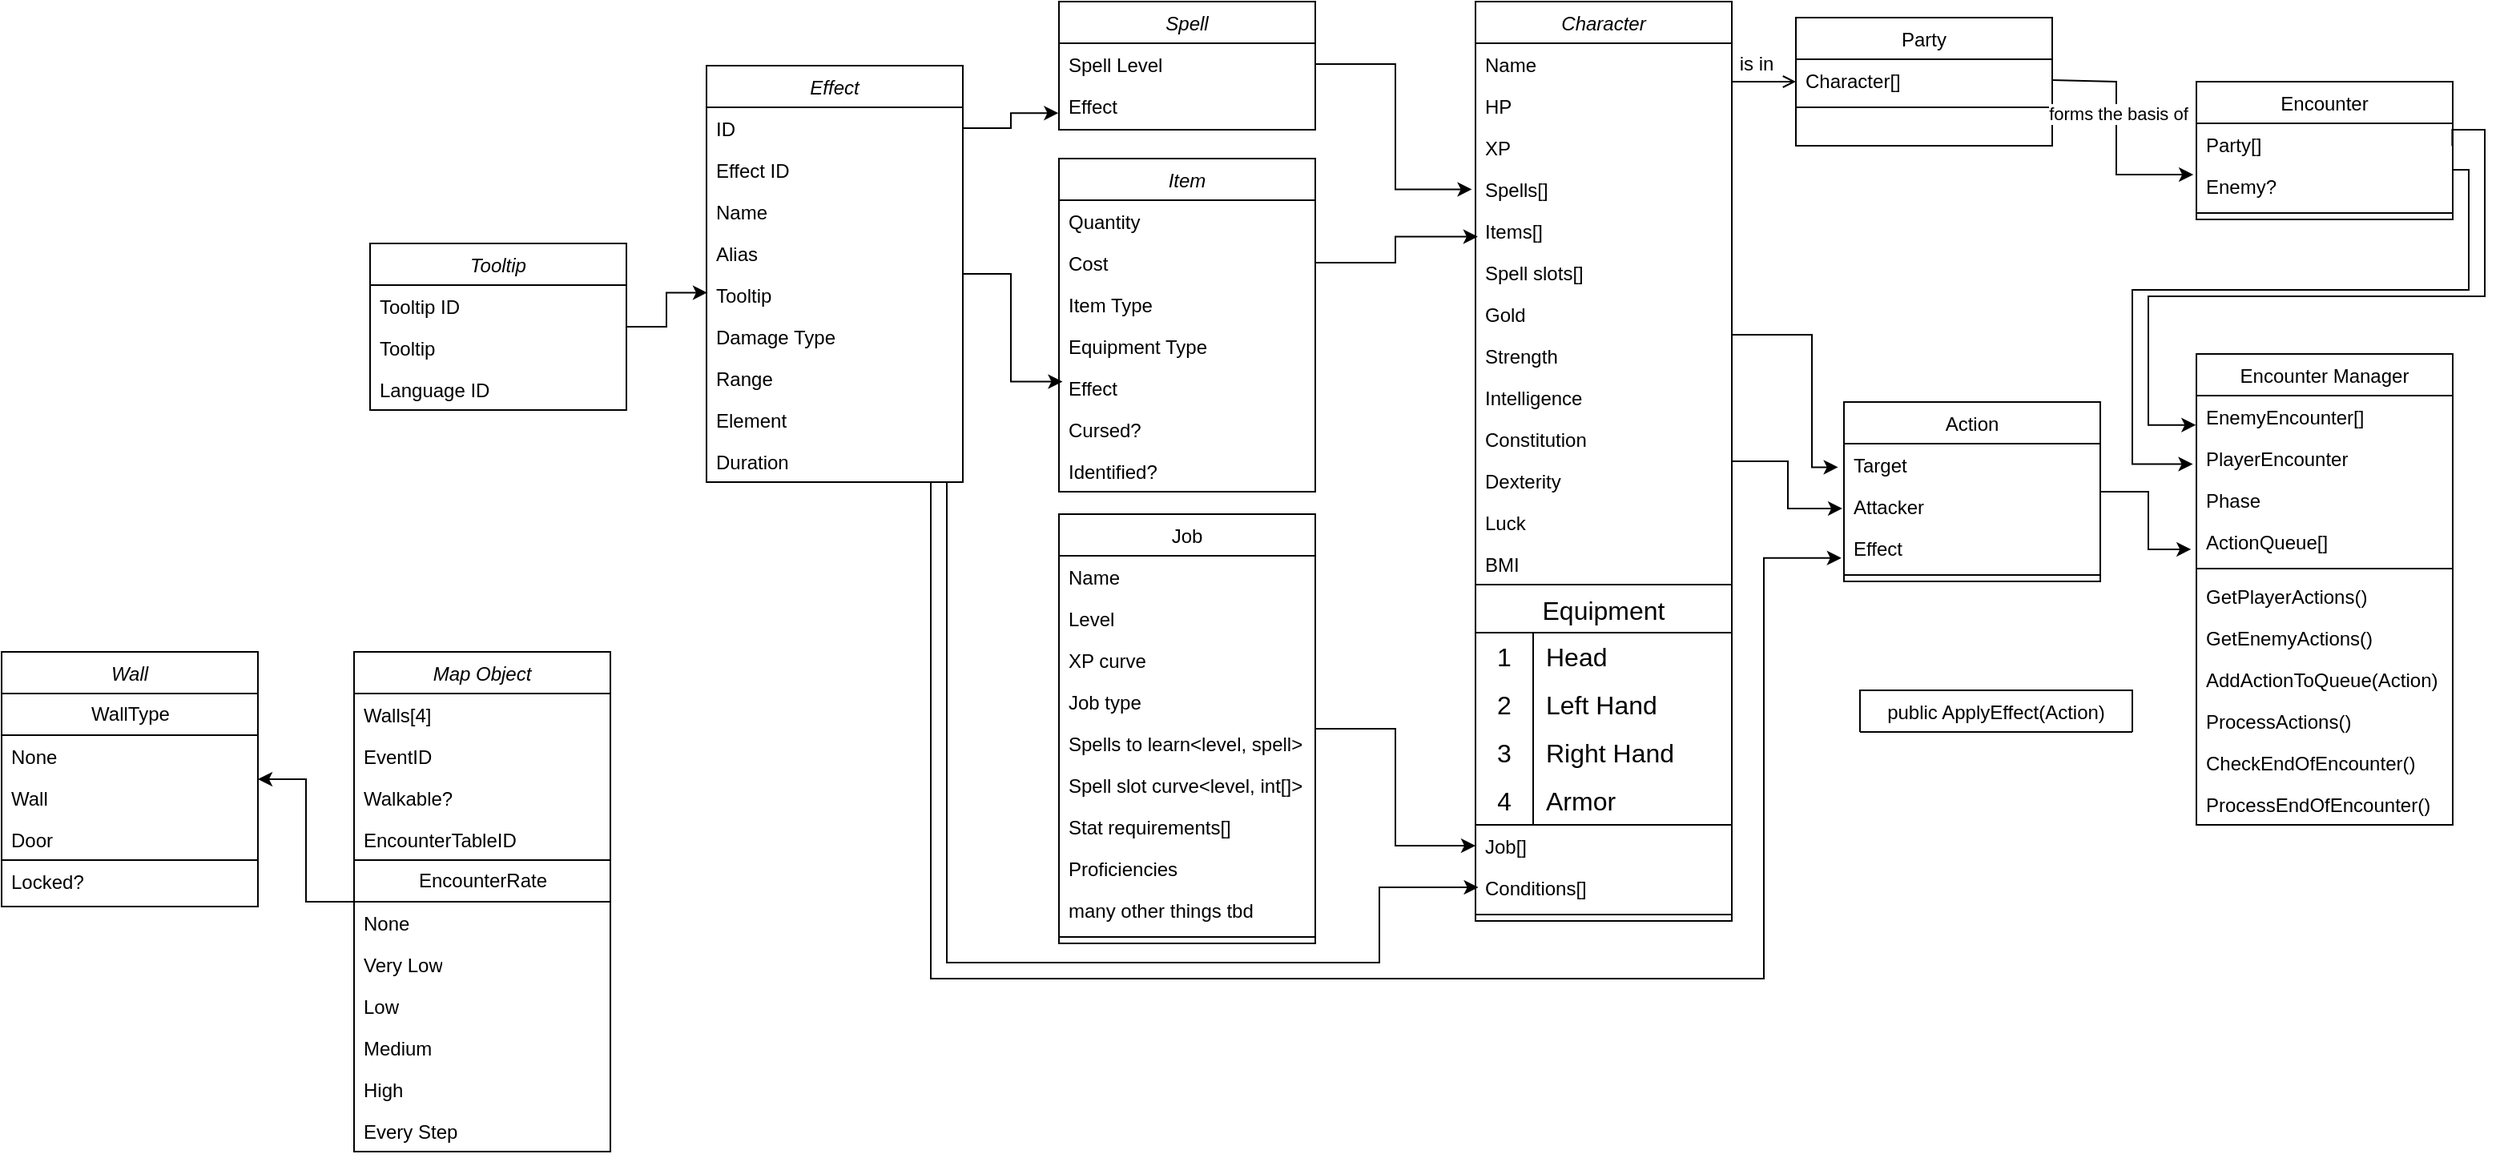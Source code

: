 <mxfile version="23.1.0" type="github">
  <diagram id="C5RBs43oDa-KdzZeNtuy" name="Page-1">
    <mxGraphModel dx="2763" dy="753" grid="1" gridSize="10" guides="1" tooltips="1" connect="1" arrows="1" fold="1" page="1" pageScale="1" pageWidth="1169" pageHeight="827" math="0" shadow="0">
      <root>
        <mxCell id="WIyWlLk6GJQsqaUBKTNV-0" />
        <mxCell id="WIyWlLk6GJQsqaUBKTNV-1" parent="WIyWlLk6GJQsqaUBKTNV-0" />
        <mxCell id="kAfbBVcelFfgUItaeeeh-34" value="" style="edgeStyle=orthogonalEdgeStyle;rounded=0;orthogonalLoop=1;jettySize=auto;html=1;entryX=-0.006;entryY=0.557;entryDx=0;entryDy=0;entryPerimeter=0;" parent="WIyWlLk6GJQsqaUBKTNV-1" source="zkfFHV4jXpPFQw0GAbJ--0" target="vb6jrs5IUjTv4NliVe9F-74" edge="1">
          <mxGeometry relative="1" as="geometry" />
        </mxCell>
        <mxCell id="zkfFHV4jXpPFQw0GAbJ--0" value="Character" style="swimlane;fontStyle=2;align=center;verticalAlign=top;childLayout=stackLayout;horizontal=1;startSize=26;horizontalStack=0;resizeParent=1;resizeLast=0;collapsible=1;marginBottom=0;rounded=0;shadow=0;strokeWidth=1;" parent="WIyWlLk6GJQsqaUBKTNV-1" vertex="1">
          <mxGeometry x="610" y="20" width="160" height="574" as="geometry">
            <mxRectangle x="230" y="140" width="160" height="26" as="alternateBounds" />
          </mxGeometry>
        </mxCell>
        <mxCell id="zkfFHV4jXpPFQw0GAbJ--1" value="Name" style="text;align=left;verticalAlign=top;spacingLeft=4;spacingRight=4;overflow=hidden;rotatable=0;points=[[0,0.5],[1,0.5]];portConstraint=eastwest;" parent="zkfFHV4jXpPFQw0GAbJ--0" vertex="1">
          <mxGeometry y="26" width="160" height="26" as="geometry" />
        </mxCell>
        <mxCell id="zkfFHV4jXpPFQw0GAbJ--3" value="HP" style="text;align=left;verticalAlign=top;spacingLeft=4;spacingRight=4;overflow=hidden;rotatable=0;points=[[0,0.5],[1,0.5]];portConstraint=eastwest;rounded=0;shadow=0;html=0;" parent="zkfFHV4jXpPFQw0GAbJ--0" vertex="1">
          <mxGeometry y="52" width="160" height="26" as="geometry" />
        </mxCell>
        <mxCell id="s6peUfzYlRtZKPLBhTE2-12" value="XP" style="text;align=left;verticalAlign=top;spacingLeft=4;spacingRight=4;overflow=hidden;rotatable=0;points=[[0,0.5],[1,0.5]];portConstraint=eastwest;rounded=0;shadow=0;html=0;" parent="zkfFHV4jXpPFQw0GAbJ--0" vertex="1">
          <mxGeometry y="78" width="160" height="26" as="geometry" />
        </mxCell>
        <mxCell id="s6peUfzYlRtZKPLBhTE2-15" value="Spells[]" style="text;align=left;verticalAlign=top;spacingLeft=4;spacingRight=4;overflow=hidden;rotatable=0;points=[[0,0.5],[1,0.5]];portConstraint=eastwest;rounded=0;shadow=0;html=0;" parent="zkfFHV4jXpPFQw0GAbJ--0" vertex="1">
          <mxGeometry y="104" width="160" height="26" as="geometry" />
        </mxCell>
        <mxCell id="s6peUfzYlRtZKPLBhTE2-1" value="Items[]" style="text;align=left;verticalAlign=top;spacingLeft=4;spacingRight=4;overflow=hidden;rotatable=0;points=[[0,0.5],[1,0.5]];portConstraint=eastwest;rounded=0;shadow=0;html=0;" parent="zkfFHV4jXpPFQw0GAbJ--0" vertex="1">
          <mxGeometry y="130" width="160" height="26" as="geometry" />
        </mxCell>
        <mxCell id="s6peUfzYlRtZKPLBhTE2-16" value="Spell slots[]" style="text;align=left;verticalAlign=top;spacingLeft=4;spacingRight=4;overflow=hidden;rotatable=0;points=[[0,0.5],[1,0.5]];portConstraint=eastwest;rounded=0;shadow=0;html=0;" parent="zkfFHV4jXpPFQw0GAbJ--0" vertex="1">
          <mxGeometry y="156" width="160" height="26" as="geometry" />
        </mxCell>
        <mxCell id="vb6jrs5IUjTv4NliVe9F-82" value="Gold" style="text;align=left;verticalAlign=top;spacingLeft=4;spacingRight=4;overflow=hidden;rotatable=0;points=[[0,0.5],[1,0.5]];portConstraint=eastwest;rounded=0;shadow=0;html=0;" parent="zkfFHV4jXpPFQw0GAbJ--0" vertex="1">
          <mxGeometry y="182" width="160" height="26" as="geometry" />
        </mxCell>
        <mxCell id="s6peUfzYlRtZKPLBhTE2-17" value="Strength" style="text;align=left;verticalAlign=top;spacingLeft=4;spacingRight=4;overflow=hidden;rotatable=0;points=[[0,0.5],[1,0.5]];portConstraint=eastwest;rounded=0;shadow=0;html=0;" parent="zkfFHV4jXpPFQw0GAbJ--0" vertex="1">
          <mxGeometry y="208" width="160" height="26" as="geometry" />
        </mxCell>
        <mxCell id="s6peUfzYlRtZKPLBhTE2-18" value="Intelligence" style="text;align=left;verticalAlign=top;spacingLeft=4;spacingRight=4;overflow=hidden;rotatable=0;points=[[0,0.5],[1,0.5]];portConstraint=eastwest;rounded=0;shadow=0;html=0;" parent="zkfFHV4jXpPFQw0GAbJ--0" vertex="1">
          <mxGeometry y="234" width="160" height="26" as="geometry" />
        </mxCell>
        <mxCell id="s6peUfzYlRtZKPLBhTE2-19" value="Constitution" style="text;align=left;verticalAlign=top;spacingLeft=4;spacingRight=4;overflow=hidden;rotatable=0;points=[[0,0.5],[1,0.5]];portConstraint=eastwest;rounded=0;shadow=0;html=0;" parent="zkfFHV4jXpPFQw0GAbJ--0" vertex="1">
          <mxGeometry y="260" width="160" height="26" as="geometry" />
        </mxCell>
        <mxCell id="vb6jrs5IUjTv4NliVe9F-0" value="Dexterity" style="text;align=left;verticalAlign=top;spacingLeft=4;spacingRight=4;overflow=hidden;rotatable=0;points=[[0,0.5],[1,0.5]];portConstraint=eastwest;rounded=0;shadow=0;html=0;" parent="zkfFHV4jXpPFQw0GAbJ--0" vertex="1">
          <mxGeometry y="286" width="160" height="26" as="geometry" />
        </mxCell>
        <mxCell id="vb6jrs5IUjTv4NliVe9F-84" value="Luck" style="text;align=left;verticalAlign=top;spacingLeft=4;spacingRight=4;overflow=hidden;rotatable=0;points=[[0,0.5],[1,0.5]];portConstraint=eastwest;rounded=0;shadow=0;html=0;" parent="zkfFHV4jXpPFQw0GAbJ--0" vertex="1">
          <mxGeometry y="312" width="160" height="26" as="geometry" />
        </mxCell>
        <mxCell id="kAfbBVcelFfgUItaeeeh-66" value="BMI" style="text;align=left;verticalAlign=top;spacingLeft=4;spacingRight=4;overflow=hidden;rotatable=0;points=[[0,0.5],[1,0.5]];portConstraint=eastwest;rounded=0;shadow=0;html=0;" parent="zkfFHV4jXpPFQw0GAbJ--0" vertex="1">
          <mxGeometry y="338" width="160" height="26" as="geometry" />
        </mxCell>
        <mxCell id="vb6jrs5IUjTv4NliVe9F-31" value="Equipment" style="shape=table;startSize=30;container=1;collapsible=0;childLayout=tableLayout;fixedRows=1;rowLines=0;fontStyle=0;strokeColor=default;fontSize=16;" parent="zkfFHV4jXpPFQw0GAbJ--0" vertex="1">
          <mxGeometry y="364" width="160" height="150" as="geometry" />
        </mxCell>
        <mxCell id="vb6jrs5IUjTv4NliVe9F-32" value="" style="shape=tableRow;horizontal=0;startSize=0;swimlaneHead=0;swimlaneBody=0;top=0;left=0;bottom=0;right=0;collapsible=0;dropTarget=0;fillColor=none;points=[[0,0.5],[1,0.5]];portConstraint=eastwest;strokeColor=inherit;fontSize=16;" parent="vb6jrs5IUjTv4NliVe9F-31" vertex="1">
          <mxGeometry y="30" width="160" height="30" as="geometry" />
        </mxCell>
        <mxCell id="vb6jrs5IUjTv4NliVe9F-33" value="1" style="shape=partialRectangle;html=1;whiteSpace=wrap;connectable=0;fillColor=none;top=0;left=0;bottom=0;right=0;overflow=hidden;pointerEvents=1;strokeColor=inherit;fontSize=16;" parent="vb6jrs5IUjTv4NliVe9F-32" vertex="1">
          <mxGeometry width="36" height="30" as="geometry">
            <mxRectangle width="36" height="30" as="alternateBounds" />
          </mxGeometry>
        </mxCell>
        <mxCell id="vb6jrs5IUjTv4NliVe9F-34" value="Head" style="shape=partialRectangle;html=1;whiteSpace=wrap;connectable=0;fillColor=none;top=0;left=0;bottom=0;right=0;align=left;spacingLeft=6;overflow=hidden;strokeColor=inherit;fontSize=16;" parent="vb6jrs5IUjTv4NliVe9F-32" vertex="1">
          <mxGeometry x="36" width="124" height="30" as="geometry">
            <mxRectangle width="124" height="30" as="alternateBounds" />
          </mxGeometry>
        </mxCell>
        <mxCell id="vb6jrs5IUjTv4NliVe9F-35" value="" style="shape=tableRow;horizontal=0;startSize=0;swimlaneHead=0;swimlaneBody=0;top=0;left=0;bottom=0;right=0;collapsible=0;dropTarget=0;fillColor=none;points=[[0,0.5],[1,0.5]];portConstraint=eastwest;strokeColor=inherit;fontSize=16;" parent="vb6jrs5IUjTv4NliVe9F-31" vertex="1">
          <mxGeometry y="60" width="160" height="30" as="geometry" />
        </mxCell>
        <mxCell id="vb6jrs5IUjTv4NliVe9F-36" value="2" style="shape=partialRectangle;html=1;whiteSpace=wrap;connectable=0;fillColor=none;top=0;left=0;bottom=0;right=0;overflow=hidden;strokeColor=inherit;fontSize=16;" parent="vb6jrs5IUjTv4NliVe9F-35" vertex="1">
          <mxGeometry width="36" height="30" as="geometry">
            <mxRectangle width="36" height="30" as="alternateBounds" />
          </mxGeometry>
        </mxCell>
        <mxCell id="vb6jrs5IUjTv4NliVe9F-37" value="Left Hand" style="shape=partialRectangle;html=1;whiteSpace=wrap;connectable=0;fillColor=none;top=0;left=0;bottom=0;right=0;align=left;spacingLeft=6;overflow=hidden;strokeColor=inherit;fontSize=16;" parent="vb6jrs5IUjTv4NliVe9F-35" vertex="1">
          <mxGeometry x="36" width="124" height="30" as="geometry">
            <mxRectangle width="124" height="30" as="alternateBounds" />
          </mxGeometry>
        </mxCell>
        <mxCell id="vb6jrs5IUjTv4NliVe9F-38" value="" style="shape=tableRow;horizontal=0;startSize=0;swimlaneHead=0;swimlaneBody=0;top=0;left=0;bottom=0;right=0;collapsible=0;dropTarget=0;fillColor=none;points=[[0,0.5],[1,0.5]];portConstraint=eastwest;strokeColor=inherit;fontSize=16;" parent="vb6jrs5IUjTv4NliVe9F-31" vertex="1">
          <mxGeometry y="90" width="160" height="30" as="geometry" />
        </mxCell>
        <mxCell id="vb6jrs5IUjTv4NliVe9F-39" value="3" style="shape=partialRectangle;html=1;whiteSpace=wrap;connectable=0;fillColor=none;top=0;left=0;bottom=0;right=0;overflow=hidden;strokeColor=inherit;fontSize=16;" parent="vb6jrs5IUjTv4NliVe9F-38" vertex="1">
          <mxGeometry width="36" height="30" as="geometry">
            <mxRectangle width="36" height="30" as="alternateBounds" />
          </mxGeometry>
        </mxCell>
        <mxCell id="vb6jrs5IUjTv4NliVe9F-40" value="Right Hand" style="shape=partialRectangle;html=1;whiteSpace=wrap;connectable=0;fillColor=none;top=0;left=0;bottom=0;right=0;align=left;spacingLeft=6;overflow=hidden;strokeColor=inherit;fontSize=16;" parent="vb6jrs5IUjTv4NliVe9F-38" vertex="1">
          <mxGeometry x="36" width="124" height="30" as="geometry">
            <mxRectangle width="124" height="30" as="alternateBounds" />
          </mxGeometry>
        </mxCell>
        <mxCell id="vb6jrs5IUjTv4NliVe9F-41" value="" style="shape=tableRow;horizontal=0;startSize=0;swimlaneHead=0;swimlaneBody=0;top=0;left=0;bottom=0;right=0;collapsible=0;dropTarget=0;fillColor=none;points=[[0,0.5],[1,0.5]];portConstraint=eastwest;strokeColor=inherit;fontSize=16;" parent="vb6jrs5IUjTv4NliVe9F-31" vertex="1">
          <mxGeometry y="120" width="160" height="30" as="geometry" />
        </mxCell>
        <mxCell id="vb6jrs5IUjTv4NliVe9F-42" value="4" style="shape=partialRectangle;html=1;whiteSpace=wrap;connectable=0;fillColor=none;top=0;left=0;bottom=0;right=0;overflow=hidden;strokeColor=inherit;fontSize=16;" parent="vb6jrs5IUjTv4NliVe9F-41" vertex="1">
          <mxGeometry width="36" height="30" as="geometry">
            <mxRectangle width="36" height="30" as="alternateBounds" />
          </mxGeometry>
        </mxCell>
        <mxCell id="vb6jrs5IUjTv4NliVe9F-43" value="&lt;div&gt;Armor&lt;/div&gt;" style="shape=partialRectangle;html=1;whiteSpace=wrap;connectable=0;fillColor=none;top=0;left=0;bottom=0;right=0;align=left;spacingLeft=6;overflow=hidden;strokeColor=inherit;fontSize=16;" parent="vb6jrs5IUjTv4NliVe9F-41" vertex="1">
          <mxGeometry x="36" width="124" height="30" as="geometry">
            <mxRectangle width="124" height="30" as="alternateBounds" />
          </mxGeometry>
        </mxCell>
        <mxCell id="vb6jrs5IUjTv4NliVe9F-85" value="Job[]" style="text;align=left;verticalAlign=top;spacingLeft=4;spacingRight=4;overflow=hidden;rotatable=0;points=[[0,0.5],[1,0.5]];portConstraint=eastwest;rounded=0;shadow=0;html=0;" parent="zkfFHV4jXpPFQw0GAbJ--0" vertex="1">
          <mxGeometry y="514" width="160" height="26" as="geometry" />
        </mxCell>
        <mxCell id="kAfbBVcelFfgUItaeeeh-6" value="Conditions[]" style="text;align=left;verticalAlign=top;spacingLeft=4;spacingRight=4;overflow=hidden;rotatable=0;points=[[0,0.5],[1,0.5]];portConstraint=eastwest;rounded=0;shadow=0;html=0;" parent="zkfFHV4jXpPFQw0GAbJ--0" vertex="1">
          <mxGeometry y="540" width="160" height="26" as="geometry" />
        </mxCell>
        <mxCell id="zkfFHV4jXpPFQw0GAbJ--4" value="" style="line;html=1;strokeWidth=1;align=left;verticalAlign=middle;spacingTop=-1;spacingLeft=3;spacingRight=3;rotatable=0;labelPosition=right;points=[];portConstraint=eastwest;" parent="zkfFHV4jXpPFQw0GAbJ--0" vertex="1">
          <mxGeometry y="566" width="160" height="8" as="geometry" />
        </mxCell>
        <mxCell id="kAfbBVcelFfgUItaeeeh-37" value="" style="edgeStyle=orthogonalEdgeStyle;rounded=0;orthogonalLoop=1;jettySize=auto;html=1;entryX=-0.023;entryY=0.566;entryDx=0;entryDy=0;entryPerimeter=0;" parent="WIyWlLk6GJQsqaUBKTNV-1" source="zkfFHV4jXpPFQw0GAbJ--0" target="vb6jrs5IUjTv4NliVe9F-70" edge="1">
          <mxGeometry relative="1" as="geometry">
            <Array as="points">
              <mxPoint x="820" y="228" />
              <mxPoint x="820" y="311" />
            </Array>
          </mxGeometry>
        </mxCell>
        <mxCell id="zkfFHV4jXpPFQw0GAbJ--17" value="Party" style="swimlane;fontStyle=0;align=center;verticalAlign=top;childLayout=stackLayout;horizontal=1;startSize=26;horizontalStack=0;resizeParent=1;resizeLast=0;collapsible=1;marginBottom=0;rounded=0;shadow=0;strokeWidth=1;" parent="WIyWlLk6GJQsqaUBKTNV-1" vertex="1">
          <mxGeometry x="810" y="30" width="160" height="80" as="geometry">
            <mxRectangle x="550" y="140" width="160" height="26" as="alternateBounds" />
          </mxGeometry>
        </mxCell>
        <mxCell id="zkfFHV4jXpPFQw0GAbJ--18" value="Character[]" style="text;align=left;verticalAlign=top;spacingLeft=4;spacingRight=4;overflow=hidden;rotatable=0;points=[[0,0.5],[1,0.5]];portConstraint=eastwest;" parent="zkfFHV4jXpPFQw0GAbJ--17" vertex="1">
          <mxGeometry y="26" width="160" height="26" as="geometry" />
        </mxCell>
        <mxCell id="zkfFHV4jXpPFQw0GAbJ--23" value="" style="line;html=1;strokeWidth=1;align=left;verticalAlign=middle;spacingTop=-1;spacingLeft=3;spacingRight=3;rotatable=0;labelPosition=right;points=[];portConstraint=eastwest;" parent="zkfFHV4jXpPFQw0GAbJ--17" vertex="1">
          <mxGeometry y="52" width="160" height="8" as="geometry" />
        </mxCell>
        <mxCell id="zkfFHV4jXpPFQw0GAbJ--26" value="" style="endArrow=open;shadow=0;strokeWidth=1;rounded=0;endFill=1;edgeStyle=elbowEdgeStyle;elbow=vertical;" parent="WIyWlLk6GJQsqaUBKTNV-1" source="zkfFHV4jXpPFQw0GAbJ--0" target="zkfFHV4jXpPFQw0GAbJ--17" edge="1">
          <mxGeometry x="0.5" y="41" relative="1" as="geometry">
            <mxPoint x="380" y="192" as="sourcePoint" />
            <mxPoint x="540" y="192" as="targetPoint" />
            <mxPoint x="-40" y="32" as="offset" />
          </mxGeometry>
        </mxCell>
        <mxCell id="zkfFHV4jXpPFQw0GAbJ--29" value="is in" style="text;html=1;resizable=0;points=[];;align=center;verticalAlign=middle;labelBackgroundColor=none;rounded=0;shadow=0;strokeWidth=1;fontSize=12;" parent="zkfFHV4jXpPFQw0GAbJ--26" vertex="1" connectable="0">
          <mxGeometry x="0.5" y="49" relative="1" as="geometry">
            <mxPoint x="-15" y="38" as="offset" />
          </mxGeometry>
        </mxCell>
        <mxCell id="kAfbBVcelFfgUItaeeeh-25" value="" style="edgeStyle=orthogonalEdgeStyle;rounded=0;orthogonalLoop=1;jettySize=auto;html=1;entryX=0.009;entryY=0.646;entryDx=0;entryDy=0;entryPerimeter=0;exitX=1;exitY=0.5;exitDx=0;exitDy=0;" parent="WIyWlLk6GJQsqaUBKTNV-1" source="vb6jrs5IUjTv4NliVe9F-3" target="s6peUfzYlRtZKPLBhTE2-1" edge="1">
          <mxGeometry relative="1" as="geometry" />
        </mxCell>
        <mxCell id="s6peUfzYlRtZKPLBhTE2-2" value="Item" style="swimlane;fontStyle=2;align=center;verticalAlign=top;childLayout=stackLayout;horizontal=1;startSize=26;horizontalStack=0;resizeParent=1;resizeLast=0;collapsible=1;marginBottom=0;rounded=0;shadow=0;strokeWidth=1;" parent="WIyWlLk6GJQsqaUBKTNV-1" vertex="1">
          <mxGeometry x="350" y="118" width="160" height="208" as="geometry">
            <mxRectangle x="230" y="140" width="160" height="26" as="alternateBounds" />
          </mxGeometry>
        </mxCell>
        <mxCell id="s6peUfzYlRtZKPLBhTE2-11" value="Quantity" style="text;align=left;verticalAlign=top;spacingLeft=4;spacingRight=4;overflow=hidden;rotatable=0;points=[[0,0.5],[1,0.5]];portConstraint=eastwest;rounded=0;shadow=0;html=0;" parent="s6peUfzYlRtZKPLBhTE2-2" vertex="1">
          <mxGeometry y="26" width="160" height="26" as="geometry" />
        </mxCell>
        <mxCell id="vb6jrs5IUjTv4NliVe9F-3" value="Cost" style="text;align=left;verticalAlign=top;spacingLeft=4;spacingRight=4;overflow=hidden;rotatable=0;points=[[0,0.5],[1,0.5]];portConstraint=eastwest;rounded=0;shadow=0;html=0;" parent="s6peUfzYlRtZKPLBhTE2-2" vertex="1">
          <mxGeometry y="52" width="160" height="26" as="geometry" />
        </mxCell>
        <mxCell id="vb6jrs5IUjTv4NliVe9F-4" value="Item Type" style="text;align=left;verticalAlign=top;spacingLeft=4;spacingRight=4;overflow=hidden;rotatable=0;points=[[0,0.5],[1,0.5]];portConstraint=eastwest;rounded=0;shadow=0;html=0;" parent="s6peUfzYlRtZKPLBhTE2-2" vertex="1">
          <mxGeometry y="78" width="160" height="26" as="geometry" />
        </mxCell>
        <mxCell id="kAfbBVcelFfgUItaeeeh-67" value="Equipment Type" style="text;align=left;verticalAlign=top;spacingLeft=4;spacingRight=4;overflow=hidden;rotatable=0;points=[[0,0.5],[1,0.5]];portConstraint=eastwest;rounded=0;shadow=0;html=0;" parent="s6peUfzYlRtZKPLBhTE2-2" vertex="1">
          <mxGeometry y="104" width="160" height="26" as="geometry" />
        </mxCell>
        <mxCell id="vb6jrs5IUjTv4NliVe9F-46" value="Effect" style="text;align=left;verticalAlign=top;spacingLeft=4;spacingRight=4;overflow=hidden;rotatable=0;points=[[0,0.5],[1,0.5]];portConstraint=eastwest;rounded=0;shadow=0;html=0;" parent="s6peUfzYlRtZKPLBhTE2-2" vertex="1">
          <mxGeometry y="130" width="160" height="26" as="geometry" />
        </mxCell>
        <mxCell id="kAfbBVcelFfgUItaeeeh-7" value="Cursed?" style="text;align=left;verticalAlign=top;spacingLeft=4;spacingRight=4;overflow=hidden;rotatable=0;points=[[0,0.5],[1,0.5]];portConstraint=eastwest;rounded=0;shadow=0;html=0;" parent="s6peUfzYlRtZKPLBhTE2-2" vertex="1">
          <mxGeometry y="156" width="160" height="26" as="geometry" />
        </mxCell>
        <mxCell id="kAfbBVcelFfgUItaeeeh-8" value="Identified?" style="text;align=left;verticalAlign=top;spacingLeft=4;spacingRight=4;overflow=hidden;rotatable=0;points=[[0,0.5],[1,0.5]];portConstraint=eastwest;rounded=0;shadow=0;html=0;" parent="s6peUfzYlRtZKPLBhTE2-2" vertex="1">
          <mxGeometry y="182" width="160" height="26" as="geometry" />
        </mxCell>
        <mxCell id="kAfbBVcelFfgUItaeeeh-42" value="" style="edgeStyle=orthogonalEdgeStyle;rounded=0;orthogonalLoop=1;jettySize=auto;html=1;exitX=1;exitY=0.5;exitDx=0;exitDy=0;entryX=-0.014;entryY=0.646;entryDx=0;entryDy=0;entryPerimeter=0;" parent="WIyWlLk6GJQsqaUBKTNV-1" source="s6peUfzYlRtZKPLBhTE2-30" target="vb6jrs5IUjTv4NliVe9F-62" edge="1">
          <mxGeometry relative="1" as="geometry">
            <Array as="points">
              <mxPoint x="1230" y="125" />
              <mxPoint x="1230" y="200" />
              <mxPoint x="1020" y="200" />
              <mxPoint x="1020" y="309" />
            </Array>
          </mxGeometry>
        </mxCell>
        <mxCell id="s6peUfzYlRtZKPLBhTE2-20" value="Encounter" style="swimlane;fontStyle=0;align=center;verticalAlign=top;childLayout=stackLayout;horizontal=1;startSize=26;horizontalStack=0;resizeParent=1;resizeLast=0;collapsible=1;marginBottom=0;rounded=0;shadow=0;strokeWidth=1;" parent="WIyWlLk6GJQsqaUBKTNV-1" vertex="1">
          <mxGeometry x="1060" y="70" width="160" height="86" as="geometry">
            <mxRectangle x="550" y="140" width="160" height="26" as="alternateBounds" />
          </mxGeometry>
        </mxCell>
        <mxCell id="s6peUfzYlRtZKPLBhTE2-21" value="Party[]" style="text;align=left;verticalAlign=top;spacingLeft=4;spacingRight=4;overflow=hidden;rotatable=0;points=[[0,0.5],[1,0.5]];portConstraint=eastwest;" parent="s6peUfzYlRtZKPLBhTE2-20" vertex="1">
          <mxGeometry y="26" width="160" height="26" as="geometry" />
        </mxCell>
        <mxCell id="s6peUfzYlRtZKPLBhTE2-30" value="Enemy?" style="text;align=left;verticalAlign=top;spacingLeft=4;spacingRight=4;overflow=hidden;rotatable=0;points=[[0,0.5],[1,0.5]];portConstraint=eastwest;" parent="s6peUfzYlRtZKPLBhTE2-20" vertex="1">
          <mxGeometry y="52" width="160" height="26" as="geometry" />
        </mxCell>
        <mxCell id="s6peUfzYlRtZKPLBhTE2-22" value="" style="line;html=1;strokeWidth=1;align=left;verticalAlign=middle;spacingTop=-1;spacingLeft=3;spacingRight=3;rotatable=0;labelPosition=right;points=[];portConstraint=eastwest;" parent="s6peUfzYlRtZKPLBhTE2-20" vertex="1">
          <mxGeometry y="78" width="160" height="8" as="geometry" />
        </mxCell>
        <mxCell id="s6peUfzYlRtZKPLBhTE2-28" value="" style="endArrow=classic;html=1;rounded=0;entryX=-0.012;entryY=0.231;entryDx=0;entryDy=0;exitX=1;exitY=0.5;exitDx=0;exitDy=0;entryPerimeter=0;" parent="WIyWlLk6GJQsqaUBKTNV-1" source="zkfFHV4jXpPFQw0GAbJ--18" target="s6peUfzYlRtZKPLBhTE2-30" edge="1">
          <mxGeometry relative="1" as="geometry">
            <mxPoint x="650" y="160" as="sourcePoint" />
            <mxPoint x="750" y="160" as="targetPoint" />
            <Array as="points">
              <mxPoint x="1010" y="70" />
              <mxPoint x="1010" y="128" />
            </Array>
          </mxGeometry>
        </mxCell>
        <mxCell id="s6peUfzYlRtZKPLBhTE2-29" value="forms the basis of" style="edgeLabel;resizable=0;html=1;align=center;verticalAlign=middle;" parent="s6peUfzYlRtZKPLBhTE2-28" connectable="0" vertex="1">
          <mxGeometry relative="1" as="geometry">
            <mxPoint x="1" y="-13" as="offset" />
          </mxGeometry>
        </mxCell>
        <mxCell id="vb6jrs5IUjTv4NliVe9F-5" value="Spell" style="swimlane;fontStyle=2;align=center;verticalAlign=top;childLayout=stackLayout;horizontal=1;startSize=26;horizontalStack=0;resizeParent=1;resizeLast=0;collapsible=1;marginBottom=0;rounded=0;shadow=0;strokeWidth=1;" parent="WIyWlLk6GJQsqaUBKTNV-1" vertex="1">
          <mxGeometry x="350" y="20" width="160" height="80" as="geometry">
            <mxRectangle x="230" y="140" width="160" height="26" as="alternateBounds" />
          </mxGeometry>
        </mxCell>
        <mxCell id="vb6jrs5IUjTv4NliVe9F-10" value="Spell Level" style="text;align=left;verticalAlign=top;spacingLeft=4;spacingRight=4;overflow=hidden;rotatable=0;points=[[0,0.5],[1,0.5]];portConstraint=eastwest;rounded=0;shadow=0;html=0;" parent="vb6jrs5IUjTv4NliVe9F-5" vertex="1">
          <mxGeometry y="26" width="160" height="26" as="geometry" />
        </mxCell>
        <mxCell id="vb6jrs5IUjTv4NliVe9F-47" value="Effect" style="text;align=left;verticalAlign=top;spacingLeft=4;spacingRight=4;overflow=hidden;rotatable=0;points=[[0,0.5],[1,0.5]];portConstraint=eastwest;rounded=0;shadow=0;html=0;" parent="vb6jrs5IUjTv4NliVe9F-5" vertex="1">
          <mxGeometry y="52" width="160" height="26" as="geometry" />
        </mxCell>
        <mxCell id="kAfbBVcelFfgUItaeeeh-28" value="" style="edgeStyle=orthogonalEdgeStyle;rounded=0;orthogonalLoop=1;jettySize=auto;html=1;entryX=0.014;entryY=0.357;entryDx=0;entryDy=0;entryPerimeter=0;" parent="WIyWlLk6GJQsqaUBKTNV-1" source="vb6jrs5IUjTv4NliVe9F-12" target="vb6jrs5IUjTv4NliVe9F-46" edge="1">
          <mxGeometry relative="1" as="geometry" />
        </mxCell>
        <mxCell id="kAfbBVcelFfgUItaeeeh-64" value="" style="edgeStyle=orthogonalEdgeStyle;rounded=0;orthogonalLoop=1;jettySize=auto;html=1;entryX=0.011;entryY=0.494;entryDx=0;entryDy=0;entryPerimeter=0;" parent="WIyWlLk6GJQsqaUBKTNV-1" source="vb6jrs5IUjTv4NliVe9F-12" target="kAfbBVcelFfgUItaeeeh-6" edge="1">
          <mxGeometry relative="1" as="geometry">
            <Array as="points">
              <mxPoint x="280" y="620" />
              <mxPoint x="550" y="620" />
              <mxPoint x="550" y="573" />
              <mxPoint x="612" y="573" />
            </Array>
          </mxGeometry>
        </mxCell>
        <mxCell id="vb6jrs5IUjTv4NliVe9F-12" value="Effect" style="swimlane;fontStyle=2;align=center;verticalAlign=top;childLayout=stackLayout;horizontal=1;startSize=26;horizontalStack=0;resizeParent=1;resizeLast=0;collapsible=1;marginBottom=0;rounded=0;shadow=0;strokeWidth=1;" parent="WIyWlLk6GJQsqaUBKTNV-1" vertex="1">
          <mxGeometry x="130" y="60" width="160" height="260" as="geometry">
            <mxRectangle x="230" y="140" width="160" height="26" as="alternateBounds" />
          </mxGeometry>
        </mxCell>
        <mxCell id="vb6jrs5IUjTv4NliVe9F-14" value="ID" style="text;align=left;verticalAlign=top;spacingLeft=4;spacingRight=4;overflow=hidden;rotatable=0;points=[[0,0.5],[1,0.5]];portConstraint=eastwest;rounded=0;shadow=0;html=0;" parent="vb6jrs5IUjTv4NliVe9F-12" vertex="1">
          <mxGeometry y="26" width="160" height="26" as="geometry" />
        </mxCell>
        <mxCell id="vb6jrs5IUjTv4NliVe9F-15" value="Effect ID" style="text;align=left;verticalAlign=top;spacingLeft=4;spacingRight=4;overflow=hidden;rotatable=0;points=[[0,0.5],[1,0.5]];portConstraint=eastwest;rounded=0;shadow=0;html=0;" parent="vb6jrs5IUjTv4NliVe9F-12" vertex="1">
          <mxGeometry y="52" width="160" height="26" as="geometry" />
        </mxCell>
        <mxCell id="vb6jrs5IUjTv4NliVe9F-13" value="Name" style="text;align=left;verticalAlign=top;spacingLeft=4;spacingRight=4;overflow=hidden;rotatable=0;points=[[0,0.5],[1,0.5]];portConstraint=eastwest;" parent="vb6jrs5IUjTv4NliVe9F-12" vertex="1">
          <mxGeometry y="78" width="160" height="26" as="geometry" />
        </mxCell>
        <mxCell id="vb6jrs5IUjTv4NliVe9F-93" value="Alias" style="text;align=left;verticalAlign=top;spacingLeft=4;spacingRight=4;overflow=hidden;rotatable=0;points=[[0,0.5],[1,0.5]];portConstraint=eastwest;rounded=0;shadow=0;html=0;" parent="vb6jrs5IUjTv4NliVe9F-12" vertex="1">
          <mxGeometry y="104" width="160" height="26" as="geometry" />
        </mxCell>
        <mxCell id="vb6jrs5IUjTv4NliVe9F-44" value="Tooltip" style="text;align=left;verticalAlign=top;spacingLeft=4;spacingRight=4;overflow=hidden;rotatable=0;points=[[0,0.5],[1,0.5]];portConstraint=eastwest;rounded=0;shadow=0;html=0;" parent="vb6jrs5IUjTv4NliVe9F-12" vertex="1">
          <mxGeometry y="130" width="160" height="26" as="geometry" />
        </mxCell>
        <mxCell id="kAfbBVcelFfgUItaeeeh-9" value="Damage Type" style="text;align=left;verticalAlign=top;spacingLeft=4;spacingRight=4;overflow=hidden;rotatable=0;points=[[0,0.5],[1,0.5]];portConstraint=eastwest;rounded=0;shadow=0;html=0;" parent="vb6jrs5IUjTv4NliVe9F-12" vertex="1">
          <mxGeometry y="156" width="160" height="26" as="geometry" />
        </mxCell>
        <mxCell id="kAfbBVcelFfgUItaeeeh-10" value="Range" style="text;align=left;verticalAlign=top;spacingLeft=4;spacingRight=4;overflow=hidden;rotatable=0;points=[[0,0.5],[1,0.5]];portConstraint=eastwest;rounded=0;shadow=0;html=0;" parent="vb6jrs5IUjTv4NliVe9F-12" vertex="1">
          <mxGeometry y="182" width="160" height="26" as="geometry" />
        </mxCell>
        <mxCell id="kAfbBVcelFfgUItaeeeh-12" value="Element" style="text;align=left;verticalAlign=top;spacingLeft=4;spacingRight=4;overflow=hidden;rotatable=0;points=[[0,0.5],[1,0.5]];portConstraint=eastwest;rounded=0;shadow=0;html=0;" parent="vb6jrs5IUjTv4NliVe9F-12" vertex="1">
          <mxGeometry y="208" width="160" height="26" as="geometry" />
        </mxCell>
        <mxCell id="kAfbBVcelFfgUItaeeeh-18" value="Duration" style="text;align=left;verticalAlign=top;spacingLeft=4;spacingRight=4;overflow=hidden;rotatable=0;points=[[0,0.5],[1,0.5]];portConstraint=eastwest;rounded=0;shadow=0;html=0;" parent="vb6jrs5IUjTv4NliVe9F-12" vertex="1">
          <mxGeometry y="234" width="160" height="26" as="geometry" />
        </mxCell>
        <mxCell id="vb6jrs5IUjTv4NliVe9F-59" value="Encounter Manager" style="swimlane;fontStyle=0;align=center;verticalAlign=top;childLayout=stackLayout;horizontal=1;startSize=26;horizontalStack=0;resizeParent=1;resizeLast=0;collapsible=1;marginBottom=0;rounded=0;shadow=0;strokeWidth=1;" parent="WIyWlLk6GJQsqaUBKTNV-1" vertex="1">
          <mxGeometry x="1060" y="240" width="160" height="294" as="geometry">
            <mxRectangle x="550" y="140" width="160" height="26" as="alternateBounds" />
          </mxGeometry>
        </mxCell>
        <mxCell id="vb6jrs5IUjTv4NliVe9F-60" value="EnemyEncounter[]" style="text;align=left;verticalAlign=top;spacingLeft=4;spacingRight=4;overflow=hidden;rotatable=0;points=[[0,0.5],[1,0.5]];portConstraint=eastwest;" parent="vb6jrs5IUjTv4NliVe9F-59" vertex="1">
          <mxGeometry y="26" width="160" height="26" as="geometry" />
        </mxCell>
        <mxCell id="vb6jrs5IUjTv4NliVe9F-62" value="PlayerEncounter" style="text;align=left;verticalAlign=top;spacingLeft=4;spacingRight=4;overflow=hidden;rotatable=0;points=[[0,0.5],[1,0.5]];portConstraint=eastwest;" parent="vb6jrs5IUjTv4NliVe9F-59" vertex="1">
          <mxGeometry y="52" width="160" height="26" as="geometry" />
        </mxCell>
        <mxCell id="vb6jrs5IUjTv4NliVe9F-63" value="Phase" style="text;align=left;verticalAlign=top;spacingLeft=4;spacingRight=4;overflow=hidden;rotatable=0;points=[[0,0.5],[1,0.5]];portConstraint=eastwest;" parent="vb6jrs5IUjTv4NliVe9F-59" vertex="1">
          <mxGeometry y="78" width="160" height="26" as="geometry" />
        </mxCell>
        <mxCell id="vb6jrs5IUjTv4NliVe9F-64" value="ActionQueue[]" style="text;align=left;verticalAlign=top;spacingLeft=4;spacingRight=4;overflow=hidden;rotatable=0;points=[[0,0.5],[1,0.5]];portConstraint=eastwest;" parent="vb6jrs5IUjTv4NliVe9F-59" vertex="1">
          <mxGeometry y="104" width="160" height="26" as="geometry" />
        </mxCell>
        <mxCell id="vb6jrs5IUjTv4NliVe9F-61" value="" style="line;html=1;strokeWidth=1;align=left;verticalAlign=middle;spacingTop=-1;spacingLeft=3;spacingRight=3;rotatable=0;labelPosition=right;points=[];portConstraint=eastwest;" parent="vb6jrs5IUjTv4NliVe9F-59" vertex="1">
          <mxGeometry y="130" width="160" height="8" as="geometry" />
        </mxCell>
        <mxCell id="vb6jrs5IUjTv4NliVe9F-78" value="GetPlayerActions()" style="text;align=left;verticalAlign=top;spacingLeft=4;spacingRight=4;overflow=hidden;rotatable=0;points=[[0,0.5],[1,0.5]];portConstraint=eastwest;" parent="vb6jrs5IUjTv4NliVe9F-59" vertex="1">
          <mxGeometry y="138" width="160" height="26" as="geometry" />
        </mxCell>
        <mxCell id="vb6jrs5IUjTv4NliVe9F-79" value="GetEnemyActions()" style="text;align=left;verticalAlign=top;spacingLeft=4;spacingRight=4;overflow=hidden;rotatable=0;points=[[0,0.5],[1,0.5]];portConstraint=eastwest;" parent="vb6jrs5IUjTv4NliVe9F-59" vertex="1">
          <mxGeometry y="164" width="160" height="26" as="geometry" />
        </mxCell>
        <mxCell id="vb6jrs5IUjTv4NliVe9F-83" value="AddActionToQueue(Action)" style="text;align=left;verticalAlign=top;spacingLeft=4;spacingRight=4;overflow=hidden;rotatable=0;points=[[0,0.5],[1,0.5]];portConstraint=eastwest;" parent="vb6jrs5IUjTv4NliVe9F-59" vertex="1">
          <mxGeometry y="190" width="160" height="26" as="geometry" />
        </mxCell>
        <mxCell id="vb6jrs5IUjTv4NliVe9F-65" value="ProcessActions()" style="text;align=left;verticalAlign=top;spacingLeft=4;spacingRight=4;overflow=hidden;rotatable=0;points=[[0,0.5],[1,0.5]];portConstraint=eastwest;" parent="vb6jrs5IUjTv4NliVe9F-59" vertex="1">
          <mxGeometry y="216" width="160" height="26" as="geometry" />
        </mxCell>
        <mxCell id="vb6jrs5IUjTv4NliVe9F-80" value="CheckEndOfEncounter()" style="text;align=left;verticalAlign=top;spacingLeft=4;spacingRight=4;overflow=hidden;rotatable=0;points=[[0,0.5],[1,0.5]];portConstraint=eastwest;" parent="vb6jrs5IUjTv4NliVe9F-59" vertex="1">
          <mxGeometry y="242" width="160" height="26" as="geometry" />
        </mxCell>
        <mxCell id="vb6jrs5IUjTv4NliVe9F-81" value="ProcessEndOfEncounter()" style="text;align=left;verticalAlign=top;spacingLeft=4;spacingRight=4;overflow=hidden;rotatable=0;points=[[0,0.5],[1,0.5]];portConstraint=eastwest;" parent="vb6jrs5IUjTv4NliVe9F-59" vertex="1">
          <mxGeometry y="268" width="160" height="26" as="geometry" />
        </mxCell>
        <mxCell id="kAfbBVcelFfgUItaeeeh-46" value="" style="edgeStyle=orthogonalEdgeStyle;rounded=0;orthogonalLoop=1;jettySize=auto;html=1;entryX=-0.021;entryY=0.691;entryDx=0;entryDy=0;entryPerimeter=0;" parent="WIyWlLk6GJQsqaUBKTNV-1" source="vb6jrs5IUjTv4NliVe9F-66" target="vb6jrs5IUjTv4NliVe9F-64" edge="1">
          <mxGeometry relative="1" as="geometry" />
        </mxCell>
        <mxCell id="vb6jrs5IUjTv4NliVe9F-66" value="Action" style="swimlane;fontStyle=0;align=center;verticalAlign=top;childLayout=stackLayout;horizontal=1;startSize=26;horizontalStack=0;resizeParent=1;resizeLast=0;collapsible=1;marginBottom=0;rounded=0;shadow=0;strokeWidth=1;" parent="WIyWlLk6GJQsqaUBKTNV-1" vertex="1">
          <mxGeometry x="840" y="270" width="160" height="112" as="geometry">
            <mxRectangle x="550" y="140" width="160" height="26" as="alternateBounds" />
          </mxGeometry>
        </mxCell>
        <mxCell id="vb6jrs5IUjTv4NliVe9F-70" value="Target" style="text;align=left;verticalAlign=top;spacingLeft=4;spacingRight=4;overflow=hidden;rotatable=0;points=[[0,0.5],[1,0.5]];portConstraint=eastwest;" parent="vb6jrs5IUjTv4NliVe9F-66" vertex="1">
          <mxGeometry y="26" width="160" height="26" as="geometry" />
        </mxCell>
        <mxCell id="vb6jrs5IUjTv4NliVe9F-74" value="Attacker" style="text;align=left;verticalAlign=top;spacingLeft=4;spacingRight=4;overflow=hidden;rotatable=0;points=[[0,0.5],[1,0.5]];portConstraint=eastwest;" parent="vb6jrs5IUjTv4NliVe9F-66" vertex="1">
          <mxGeometry y="52" width="160" height="26" as="geometry" />
        </mxCell>
        <mxCell id="vb6jrs5IUjTv4NliVe9F-73" value="Effect" style="text;align=left;verticalAlign=top;spacingLeft=4;spacingRight=4;overflow=hidden;rotatable=0;points=[[0,0.5],[1,0.5]];portConstraint=eastwest;" parent="vb6jrs5IUjTv4NliVe9F-66" vertex="1">
          <mxGeometry y="78" width="160" height="26" as="geometry" />
        </mxCell>
        <mxCell id="vb6jrs5IUjTv4NliVe9F-71" value="" style="line;html=1;strokeWidth=1;align=left;verticalAlign=middle;spacingTop=-1;spacingLeft=3;spacingRight=3;rotatable=0;labelPosition=right;points=[];portConstraint=eastwest;" parent="vb6jrs5IUjTv4NliVe9F-66" vertex="1">
          <mxGeometry y="104" width="160" height="8" as="geometry" />
        </mxCell>
        <mxCell id="kAfbBVcelFfgUItaeeeh-63" value="" style="edgeStyle=orthogonalEdgeStyle;rounded=0;orthogonalLoop=1;jettySize=auto;html=1;entryX=0;entryY=0.5;entryDx=0;entryDy=0;" parent="WIyWlLk6GJQsqaUBKTNV-1" source="vb6jrs5IUjTv4NliVe9F-86" target="vb6jrs5IUjTv4NliVe9F-85" edge="1">
          <mxGeometry relative="1" as="geometry" />
        </mxCell>
        <mxCell id="vb6jrs5IUjTv4NliVe9F-86" value="Job" style="swimlane;fontStyle=0;align=center;verticalAlign=top;childLayout=stackLayout;horizontal=1;startSize=26;horizontalStack=0;resizeParent=1;resizeLast=0;collapsible=1;marginBottom=0;rounded=0;shadow=0;strokeWidth=1;" parent="WIyWlLk6GJQsqaUBKTNV-1" vertex="1">
          <mxGeometry x="350" y="340" width="160" height="268" as="geometry">
            <mxRectangle x="350" y="340" width="160" height="26" as="alternateBounds" />
          </mxGeometry>
        </mxCell>
        <mxCell id="vb6jrs5IUjTv4NliVe9F-89" value="Name" style="text;align=left;verticalAlign=top;spacingLeft=4;spacingRight=4;overflow=hidden;rotatable=0;points=[[0,0.5],[1,0.5]];portConstraint=eastwest;" parent="vb6jrs5IUjTv4NliVe9F-86" vertex="1">
          <mxGeometry y="26" width="160" height="26" as="geometry" />
        </mxCell>
        <mxCell id="kAfbBVcelFfgUItaeeeh-62" value="Level" style="text;align=left;verticalAlign=top;spacingLeft=4;spacingRight=4;overflow=hidden;rotatable=0;points=[[0,0.5],[1,0.5]];portConstraint=eastwest;" parent="vb6jrs5IUjTv4NliVe9F-86" vertex="1">
          <mxGeometry y="52" width="160" height="26" as="geometry" />
        </mxCell>
        <mxCell id="vb6jrs5IUjTv4NliVe9F-91" value="XP curve" style="text;align=left;verticalAlign=top;spacingLeft=4;spacingRight=4;overflow=hidden;rotatable=0;points=[[0,0.5],[1,0.5]];portConstraint=eastwest;" parent="vb6jrs5IUjTv4NliVe9F-86" vertex="1">
          <mxGeometry y="78" width="160" height="26" as="geometry" />
        </mxCell>
        <mxCell id="vb6jrs5IUjTv4NliVe9F-92" value="Job type" style="text;align=left;verticalAlign=top;spacingLeft=4;spacingRight=4;overflow=hidden;rotatable=0;points=[[0,0.5],[1,0.5]];portConstraint=eastwest;" parent="vb6jrs5IUjTv4NliVe9F-86" vertex="1">
          <mxGeometry y="104" width="160" height="26" as="geometry" />
        </mxCell>
        <mxCell id="kAfbBVcelFfgUItaeeeh-20" value="Spells to learn&lt;level, spell&gt;" style="text;align=left;verticalAlign=top;spacingLeft=4;spacingRight=4;overflow=hidden;rotatable=0;points=[[0,0.5],[1,0.5]];portConstraint=eastwest;" parent="vb6jrs5IUjTv4NliVe9F-86" vertex="1">
          <mxGeometry y="130" width="160" height="26" as="geometry" />
        </mxCell>
        <mxCell id="kAfbBVcelFfgUItaeeeh-21" value="Spell slot curve&lt;level, int[]&gt;" style="text;align=left;verticalAlign=top;spacingLeft=4;spacingRight=4;overflow=hidden;rotatable=0;points=[[0,0.5],[1,0.5]];portConstraint=eastwest;" parent="vb6jrs5IUjTv4NliVe9F-86" vertex="1">
          <mxGeometry y="156" width="160" height="26" as="geometry" />
        </mxCell>
        <mxCell id="kAfbBVcelFfgUItaeeeh-22" value="Stat requirements[]" style="text;align=left;verticalAlign=top;spacingLeft=4;spacingRight=4;overflow=hidden;rotatable=0;points=[[0,0.5],[1,0.5]];portConstraint=eastwest;" parent="vb6jrs5IUjTv4NliVe9F-86" vertex="1">
          <mxGeometry y="182" width="160" height="26" as="geometry" />
        </mxCell>
        <mxCell id="kAfbBVcelFfgUItaeeeh-61" value="Proficiencies" style="text;align=left;verticalAlign=top;spacingLeft=4;spacingRight=4;overflow=hidden;rotatable=0;points=[[0,0.5],[1,0.5]];portConstraint=eastwest;" parent="vb6jrs5IUjTv4NliVe9F-86" vertex="1">
          <mxGeometry y="208" width="160" height="26" as="geometry" />
        </mxCell>
        <mxCell id="kAfbBVcelFfgUItaeeeh-19" value="many other things tbd" style="text;align=left;verticalAlign=top;spacingLeft=4;spacingRight=4;overflow=hidden;rotatable=0;points=[[0,0.5],[1,0.5]];portConstraint=eastwest;" parent="vb6jrs5IUjTv4NliVe9F-86" vertex="1">
          <mxGeometry y="234" width="160" height="26" as="geometry" />
        </mxCell>
        <mxCell id="vb6jrs5IUjTv4NliVe9F-90" value="" style="line;html=1;strokeWidth=1;align=left;verticalAlign=middle;spacingTop=-1;spacingLeft=3;spacingRight=3;rotatable=0;labelPosition=right;points=[];portConstraint=eastwest;" parent="vb6jrs5IUjTv4NliVe9F-86" vertex="1">
          <mxGeometry y="260" width="160" height="8" as="geometry" />
        </mxCell>
        <mxCell id="kAfbBVcelFfgUItaeeeh-30" value="" style="edgeStyle=orthogonalEdgeStyle;rounded=0;orthogonalLoop=1;jettySize=auto;html=1;entryX=0.003;entryY=0.451;entryDx=0;entryDy=0;entryPerimeter=0;" parent="WIyWlLk6GJQsqaUBKTNV-1" source="kAfbBVcelFfgUItaeeeh-13" target="vb6jrs5IUjTv4NliVe9F-44" edge="1">
          <mxGeometry relative="1" as="geometry" />
        </mxCell>
        <mxCell id="kAfbBVcelFfgUItaeeeh-13" value="Tooltip" style="swimlane;fontStyle=2;align=center;verticalAlign=top;childLayout=stackLayout;horizontal=1;startSize=26;horizontalStack=0;resizeParent=1;resizeLast=0;collapsible=1;marginBottom=0;rounded=0;shadow=0;strokeWidth=1;" parent="WIyWlLk6GJQsqaUBKTNV-1" vertex="1">
          <mxGeometry x="-80" y="171" width="160" height="104" as="geometry">
            <mxRectangle x="230" y="140" width="160" height="26" as="alternateBounds" />
          </mxGeometry>
        </mxCell>
        <mxCell id="kAfbBVcelFfgUItaeeeh-15" value="Tooltip ID" style="text;align=left;verticalAlign=top;spacingLeft=4;spacingRight=4;overflow=hidden;rotatable=0;points=[[0,0.5],[1,0.5]];portConstraint=eastwest;rounded=0;shadow=0;html=0;" parent="kAfbBVcelFfgUItaeeeh-13" vertex="1">
          <mxGeometry y="26" width="160" height="26" as="geometry" />
        </mxCell>
        <mxCell id="kAfbBVcelFfgUItaeeeh-14" value="Tooltip" style="text;align=left;verticalAlign=top;spacingLeft=4;spacingRight=4;overflow=hidden;rotatable=0;points=[[0,0.5],[1,0.5]];portConstraint=eastwest;rounded=0;shadow=0;html=0;" parent="kAfbBVcelFfgUItaeeeh-13" vertex="1">
          <mxGeometry y="52" width="160" height="26" as="geometry" />
        </mxCell>
        <mxCell id="kAfbBVcelFfgUItaeeeh-16" value="Language ID" style="text;align=left;verticalAlign=top;spacingLeft=4;spacingRight=4;overflow=hidden;rotatable=0;points=[[0,0.5],[1,0.5]];portConstraint=eastwest;rounded=0;shadow=0;html=0;" parent="kAfbBVcelFfgUItaeeeh-13" vertex="1">
          <mxGeometry y="78" width="160" height="26" as="geometry" />
        </mxCell>
        <mxCell id="kAfbBVcelFfgUItaeeeh-27" value="" style="edgeStyle=orthogonalEdgeStyle;rounded=0;orthogonalLoop=1;jettySize=auto;html=1;entryX=-0.014;entryY=0.508;entryDx=0;entryDy=0;entryPerimeter=0;" parent="WIyWlLk6GJQsqaUBKTNV-1" source="vb6jrs5IUjTv4NliVe9F-10" target="s6peUfzYlRtZKPLBhTE2-15" edge="1">
          <mxGeometry relative="1" as="geometry" />
        </mxCell>
        <mxCell id="kAfbBVcelFfgUItaeeeh-29" value="" style="edgeStyle=orthogonalEdgeStyle;rounded=0;orthogonalLoop=1;jettySize=auto;html=1;entryX=-0.002;entryY=0.676;entryDx=0;entryDy=0;entryPerimeter=0;" parent="WIyWlLk6GJQsqaUBKTNV-1" source="vb6jrs5IUjTv4NliVe9F-14" target="vb6jrs5IUjTv4NliVe9F-47" edge="1">
          <mxGeometry relative="1" as="geometry" />
        </mxCell>
        <mxCell id="kAfbBVcelFfgUItaeeeh-33" value="" style="edgeStyle=orthogonalEdgeStyle;rounded=0;orthogonalLoop=1;jettySize=auto;html=1;entryX=-0.01;entryY=0.745;entryDx=0;entryDy=0;entryPerimeter=0;" parent="WIyWlLk6GJQsqaUBKTNV-1" source="vb6jrs5IUjTv4NliVe9F-12" target="vb6jrs5IUjTv4NliVe9F-73" edge="1">
          <mxGeometry relative="1" as="geometry">
            <mxPoint x="150" y="310" as="sourcePoint" />
            <Array as="points">
              <mxPoint x="270" y="630" />
              <mxPoint x="790" y="630" />
              <mxPoint x="790" y="367" />
            </Array>
          </mxGeometry>
        </mxCell>
        <mxCell id="kAfbBVcelFfgUItaeeeh-43" value="" style="edgeStyle=orthogonalEdgeStyle;rounded=0;orthogonalLoop=1;jettySize=auto;html=1;entryX=-0.002;entryY=0.706;entryDx=0;entryDy=0;entryPerimeter=0;exitX=0.998;exitY=0.543;exitDx=0;exitDy=0;exitPerimeter=0;" parent="WIyWlLk6GJQsqaUBKTNV-1" source="s6peUfzYlRtZKPLBhTE2-21" target="vb6jrs5IUjTv4NliVe9F-60" edge="1">
          <mxGeometry relative="1" as="geometry">
            <Array as="points">
              <mxPoint x="1220" y="100" />
              <mxPoint x="1240" y="100" />
              <mxPoint x="1240" y="204" />
              <mxPoint x="1030" y="204" />
              <mxPoint x="1030" y="284" />
            </Array>
          </mxGeometry>
        </mxCell>
        <mxCell id="YMl5pXzw1CDRnLHr-48T-7" value="" style="edgeStyle=orthogonalEdgeStyle;rounded=0;orthogonalLoop=1;jettySize=auto;html=1;" edge="1" parent="WIyWlLk6GJQsqaUBKTNV-1" source="kAfbBVcelFfgUItaeeeh-68" target="YMl5pXzw1CDRnLHr-48T-1">
          <mxGeometry relative="1" as="geometry" />
        </mxCell>
        <mxCell id="kAfbBVcelFfgUItaeeeh-68" value="Map Object" style="swimlane;fontStyle=2;align=center;verticalAlign=top;childLayout=stackLayout;horizontal=1;startSize=26;horizontalStack=0;resizeParent=1;resizeLast=0;collapsible=1;marginBottom=0;rounded=0;shadow=0;strokeWidth=1;" parent="WIyWlLk6GJQsqaUBKTNV-1" vertex="1">
          <mxGeometry x="-90" y="426" width="160" height="312" as="geometry">
            <mxRectangle x="230" y="140" width="160" height="26" as="alternateBounds" />
          </mxGeometry>
        </mxCell>
        <mxCell id="kAfbBVcelFfgUItaeeeh-74" value="Walls[4]" style="text;align=left;verticalAlign=top;spacingLeft=4;spacingRight=4;overflow=hidden;rotatable=0;points=[[0,0.5],[1,0.5]];portConstraint=eastwest;rounded=0;shadow=0;html=0;" parent="kAfbBVcelFfgUItaeeeh-68" vertex="1">
          <mxGeometry y="26" width="160" height="26" as="geometry" />
        </mxCell>
        <mxCell id="kAfbBVcelFfgUItaeeeh-70" value="EventID" style="text;align=left;verticalAlign=top;spacingLeft=4;spacingRight=4;overflow=hidden;rotatable=0;points=[[0,0.5],[1,0.5]];portConstraint=eastwest;rounded=0;shadow=0;html=0;" parent="kAfbBVcelFfgUItaeeeh-68" vertex="1">
          <mxGeometry y="52" width="160" height="26" as="geometry" />
        </mxCell>
        <mxCell id="kAfbBVcelFfgUItaeeeh-76" value="Walkable?" style="text;align=left;verticalAlign=top;spacingLeft=4;spacingRight=4;overflow=hidden;rotatable=0;points=[[0,0.5],[1,0.5]];portConstraint=eastwest;rounded=0;shadow=0;html=0;" parent="kAfbBVcelFfgUItaeeeh-68" vertex="1">
          <mxGeometry y="78" width="160" height="26" as="geometry" />
        </mxCell>
        <mxCell id="YMl5pXzw1CDRnLHr-48T-23" value="EncounterTableID" style="text;align=left;verticalAlign=top;spacingLeft=4;spacingRight=4;overflow=hidden;rotatable=0;points=[[0,0.5],[1,0.5]];portConstraint=eastwest;rounded=0;shadow=0;html=0;" vertex="1" parent="kAfbBVcelFfgUItaeeeh-68">
          <mxGeometry y="104" width="160" height="26" as="geometry" />
        </mxCell>
        <mxCell id="YMl5pXzw1CDRnLHr-48T-15" value="EncounterRate" style="swimlane;fontStyle=0;childLayout=stackLayout;horizontal=1;startSize=26;fillColor=none;horizontalStack=0;resizeParent=1;resizeParentMax=0;resizeLast=0;collapsible=1;marginBottom=0;html=1;" vertex="1" parent="kAfbBVcelFfgUItaeeeh-68">
          <mxGeometry y="130" width="160" height="182" as="geometry">
            <mxRectangle y="130" width="160" height="30" as="alternateBounds" />
          </mxGeometry>
        </mxCell>
        <mxCell id="YMl5pXzw1CDRnLHr-48T-16" value="None" style="text;strokeColor=none;fillColor=none;align=left;verticalAlign=top;spacingLeft=4;spacingRight=4;overflow=hidden;rotatable=0;points=[[0,0.5],[1,0.5]];portConstraint=eastwest;whiteSpace=wrap;html=1;" vertex="1" parent="YMl5pXzw1CDRnLHr-48T-15">
          <mxGeometry y="26" width="160" height="26" as="geometry" />
        </mxCell>
        <mxCell id="YMl5pXzw1CDRnLHr-48T-19" value="Very Low" style="text;strokeColor=none;fillColor=none;align=left;verticalAlign=top;spacingLeft=4;spacingRight=4;overflow=hidden;rotatable=0;points=[[0,0.5],[1,0.5]];portConstraint=eastwest;whiteSpace=wrap;html=1;" vertex="1" parent="YMl5pXzw1CDRnLHr-48T-15">
          <mxGeometry y="52" width="160" height="26" as="geometry" />
        </mxCell>
        <mxCell id="YMl5pXzw1CDRnLHr-48T-17" value="Low" style="text;strokeColor=none;fillColor=none;align=left;verticalAlign=top;spacingLeft=4;spacingRight=4;overflow=hidden;rotatable=0;points=[[0,0.5],[1,0.5]];portConstraint=eastwest;whiteSpace=wrap;html=1;" vertex="1" parent="YMl5pXzw1CDRnLHr-48T-15">
          <mxGeometry y="78" width="160" height="26" as="geometry" />
        </mxCell>
        <mxCell id="YMl5pXzw1CDRnLHr-48T-18" value="Medium" style="text;strokeColor=none;fillColor=none;align=left;verticalAlign=top;spacingLeft=4;spacingRight=4;overflow=hidden;rotatable=0;points=[[0,0.5],[1,0.5]];portConstraint=eastwest;whiteSpace=wrap;html=1;" vertex="1" parent="YMl5pXzw1CDRnLHr-48T-15">
          <mxGeometry y="104" width="160" height="26" as="geometry" />
        </mxCell>
        <mxCell id="YMl5pXzw1CDRnLHr-48T-20" value="High" style="text;strokeColor=none;fillColor=none;align=left;verticalAlign=top;spacingLeft=4;spacingRight=4;overflow=hidden;rotatable=0;points=[[0,0.5],[1,0.5]];portConstraint=eastwest;whiteSpace=wrap;html=1;" vertex="1" parent="YMl5pXzw1CDRnLHr-48T-15">
          <mxGeometry y="130" width="160" height="26" as="geometry" />
        </mxCell>
        <mxCell id="YMl5pXzw1CDRnLHr-48T-21" value="Every Step" style="text;strokeColor=none;fillColor=none;align=left;verticalAlign=top;spacingLeft=4;spacingRight=4;overflow=hidden;rotatable=0;points=[[0,0.5],[1,0.5]];portConstraint=eastwest;whiteSpace=wrap;html=1;" vertex="1" parent="YMl5pXzw1CDRnLHr-48T-15">
          <mxGeometry y="156" width="160" height="26" as="geometry" />
        </mxCell>
        <mxCell id="YMl5pXzw1CDRnLHr-48T-1" value="Wall " style="swimlane;fontStyle=2;align=center;verticalAlign=top;childLayout=stackLayout;horizontal=1;startSize=26;horizontalStack=0;resizeParent=1;resizeLast=0;collapsible=1;marginBottom=0;rounded=0;shadow=0;strokeWidth=1;" vertex="1" parent="WIyWlLk6GJQsqaUBKTNV-1">
          <mxGeometry x="-310" y="426" width="160" height="159" as="geometry">
            <mxRectangle x="230" y="140" width="160" height="26" as="alternateBounds" />
          </mxGeometry>
        </mxCell>
        <mxCell id="YMl5pXzw1CDRnLHr-48T-11" value="WallType" style="swimlane;fontStyle=0;childLayout=stackLayout;horizontal=1;startSize=26;fillColor=none;horizontalStack=0;resizeParent=1;resizeParentMax=0;resizeLast=0;collapsible=1;marginBottom=0;html=1;" vertex="1" parent="YMl5pXzw1CDRnLHr-48T-1">
          <mxGeometry y="26" width="160" height="104" as="geometry" />
        </mxCell>
        <mxCell id="YMl5pXzw1CDRnLHr-48T-12" value="None" style="text;strokeColor=none;fillColor=none;align=left;verticalAlign=top;spacingLeft=4;spacingRight=4;overflow=hidden;rotatable=0;points=[[0,0.5],[1,0.5]];portConstraint=eastwest;whiteSpace=wrap;html=1;" vertex="1" parent="YMl5pXzw1CDRnLHr-48T-11">
          <mxGeometry y="26" width="160" height="26" as="geometry" />
        </mxCell>
        <mxCell id="YMl5pXzw1CDRnLHr-48T-13" value="Wall&lt;span style=&quot;white-space: pre;&quot;&gt;&#x9;&lt;/span&gt;" style="text;strokeColor=none;fillColor=none;align=left;verticalAlign=top;spacingLeft=4;spacingRight=4;overflow=hidden;rotatable=0;points=[[0,0.5],[1,0.5]];portConstraint=eastwest;whiteSpace=wrap;html=1;" vertex="1" parent="YMl5pXzw1CDRnLHr-48T-11">
          <mxGeometry y="52" width="160" height="26" as="geometry" />
        </mxCell>
        <mxCell id="YMl5pXzw1CDRnLHr-48T-14" value="Door" style="text;strokeColor=none;fillColor=none;align=left;verticalAlign=top;spacingLeft=4;spacingRight=4;overflow=hidden;rotatable=0;points=[[0,0.5],[1,0.5]];portConstraint=eastwest;whiteSpace=wrap;html=1;" vertex="1" parent="YMl5pXzw1CDRnLHr-48T-11">
          <mxGeometry y="78" width="160" height="26" as="geometry" />
        </mxCell>
        <mxCell id="YMl5pXzw1CDRnLHr-48T-24" value="Locked?" style="text;align=left;verticalAlign=top;spacingLeft=4;spacingRight=4;overflow=hidden;rotatable=0;points=[[0,0.5],[1,0.5]];portConstraint=eastwest;rounded=0;shadow=0;html=0;" vertex="1" parent="YMl5pXzw1CDRnLHr-48T-1">
          <mxGeometry y="130" width="160" height="26" as="geometry" />
        </mxCell>
        <mxCell id="YMl5pXzw1CDRnLHr-48T-29" value="public ApplyEffect(Action)" style="swimlane;fontStyle=0;align=center;verticalAlign=top;childLayout=stackLayout;horizontal=1;startSize=26;horizontalStack=0;resizeParent=1;resizeLast=0;collapsible=1;marginBottom=0;rounded=0;shadow=0;strokeWidth=1;" vertex="1" collapsed="1" parent="WIyWlLk6GJQsqaUBKTNV-1">
          <mxGeometry x="850" y="450" width="170" height="26" as="geometry">
            <mxRectangle x="850" y="450" width="170" height="114" as="alternateBounds" />
          </mxGeometry>
        </mxCell>
        <mxCell id="YMl5pXzw1CDRnLHr-48T-33" value="" style="line;html=1;strokeWidth=1;align=left;verticalAlign=middle;spacingTop=-1;spacingLeft=3;spacingRight=3;rotatable=0;labelPosition=right;points=[];portConstraint=eastwest;" vertex="1" parent="YMl5pXzw1CDRnLHr-48T-29">
          <mxGeometry y="26" width="170" height="8" as="geometry" />
        </mxCell>
        <mxCell id="YMl5pXzw1CDRnLHr-48T-31" value="ApplyEffect(Action)" style="text;align=left;verticalAlign=top;spacingLeft=4;spacingRight=4;overflow=hidden;rotatable=0;points=[[0,0.5],[1,0.5]];portConstraint=eastwest;" vertex="1" parent="YMl5pXzw1CDRnLHr-48T-29">
          <mxGeometry y="34" width="170" height="26" as="geometry" />
        </mxCell>
      </root>
    </mxGraphModel>
  </diagram>
</mxfile>
